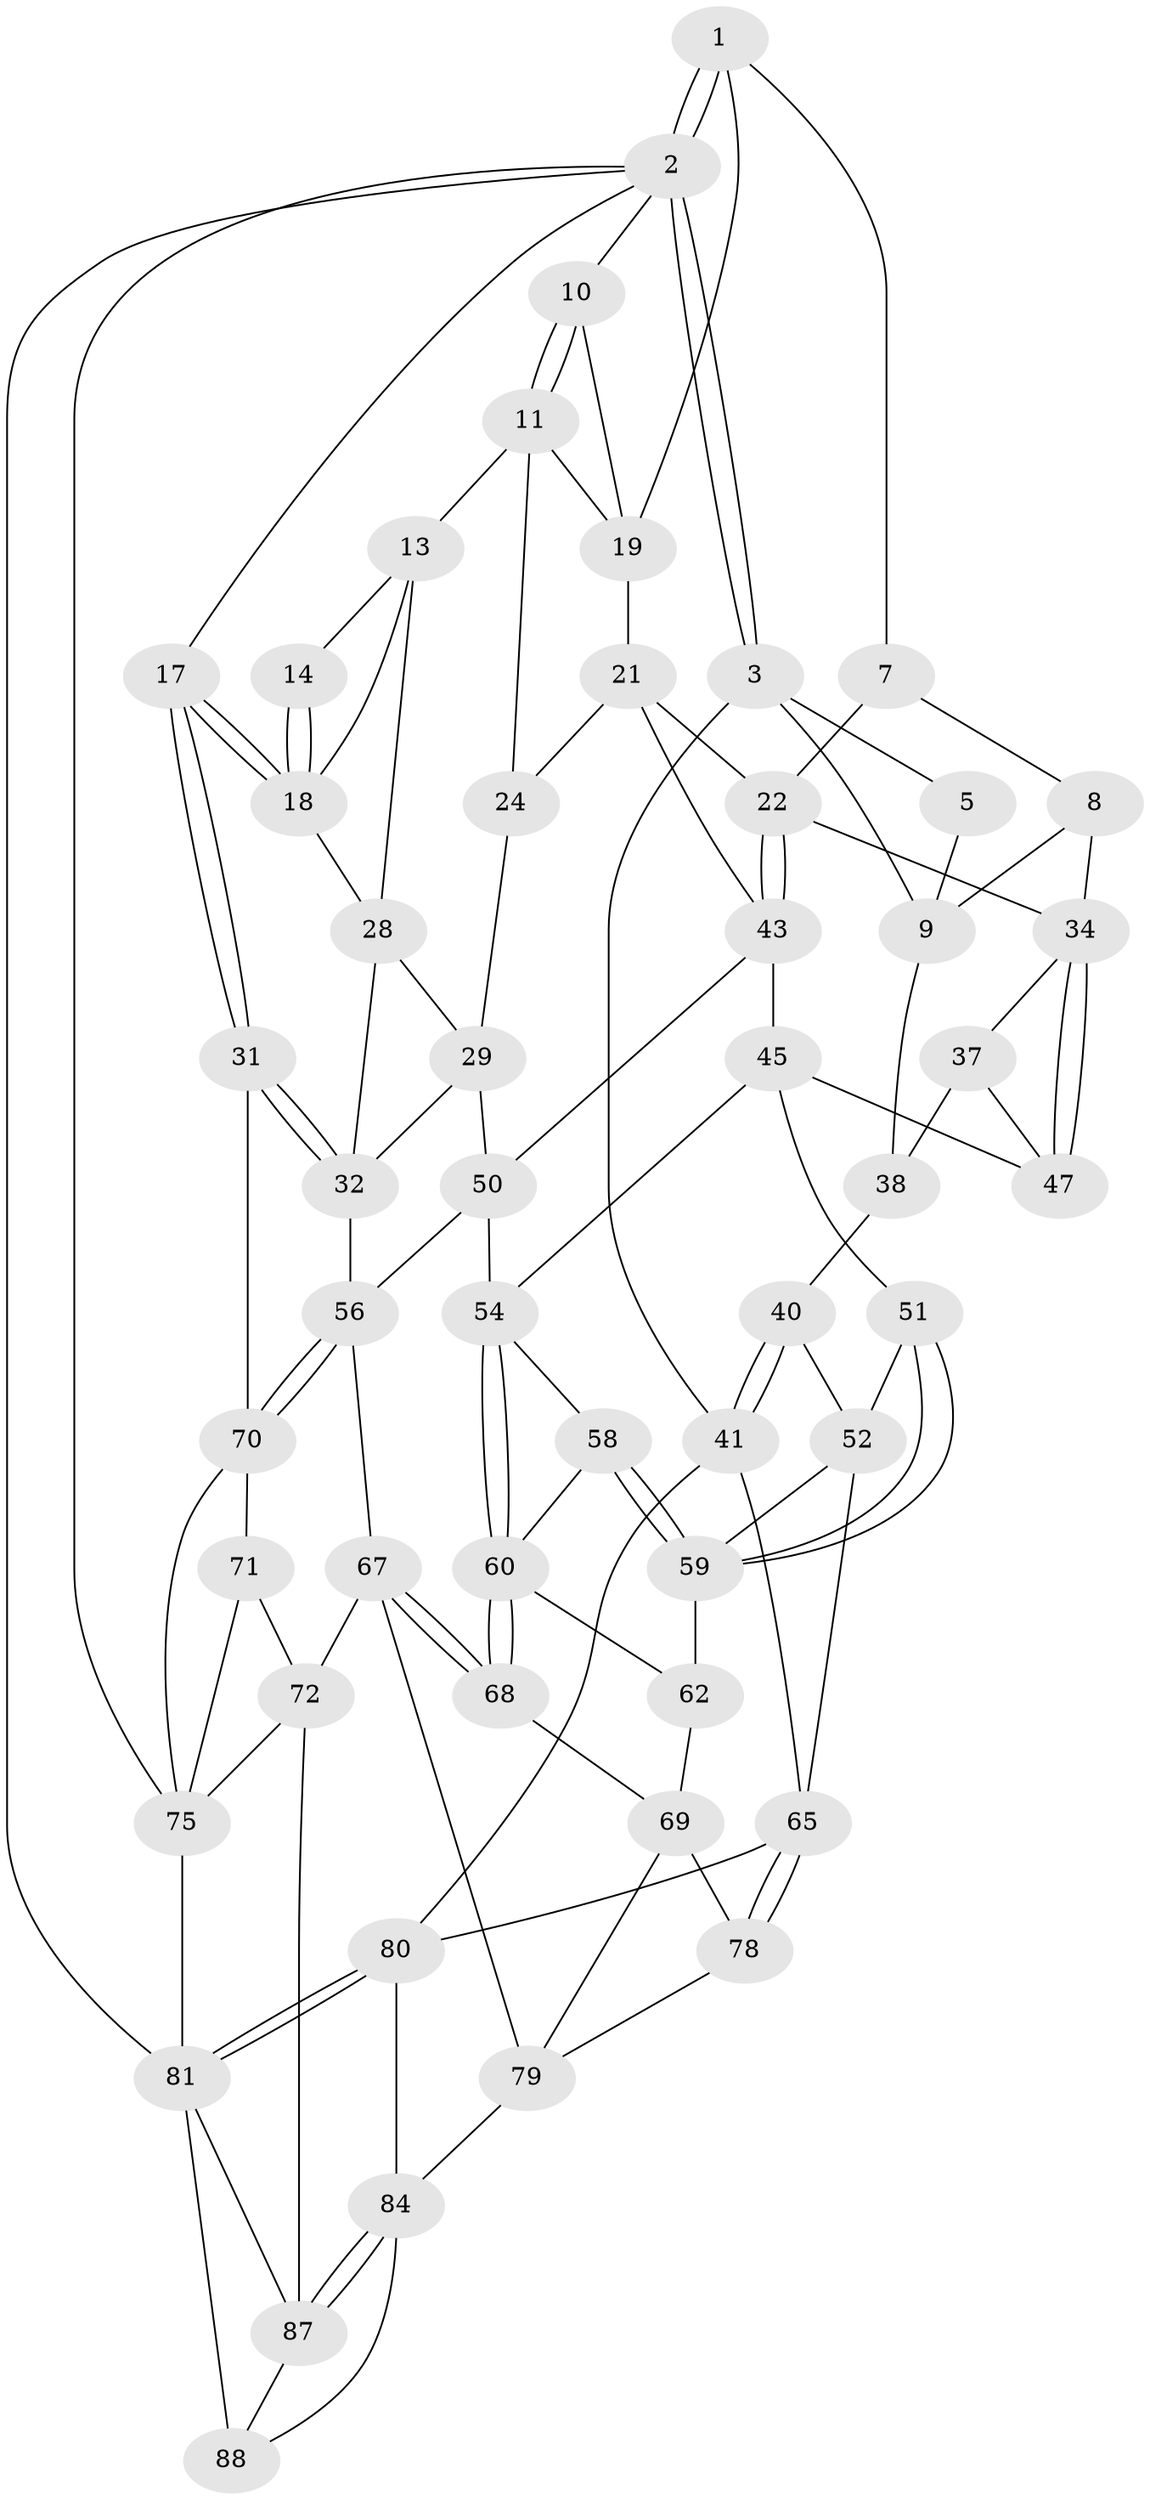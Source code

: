 // Generated by graph-tools (version 1.1) at 2025/24/03/03/25 07:24:38]
// undirected, 53 vertices, 116 edges
graph export_dot {
graph [start="1"]
  node [color=gray90,style=filled];
  1 [pos="+0.1969943688621121+0",super="+6"];
  2 [pos="+0+0",super="+16"];
  3 [pos="+0+0.17336011944938592",super="+4"];
  5 [pos="+0.1663636021197564+0"];
  7 [pos="+0.36352110422417594+0.1084346011230034"];
  8 [pos="+0.24720820285846742+0.1830676671732531"];
  9 [pos="+0.21578563136401738+0.1861695623721069",super="+36"];
  10 [pos="+1+0",super="+15"];
  11 [pos="+0.8015348919392512+0.11204771424239648",super="+12"];
  13 [pos="+0.8597014694014912+0.15216443716823258",super="+27"];
  14 [pos="+0.9574730068920598+0.09418916678013398"];
  17 [pos="+1+0.21691632096955163"];
  18 [pos="+1+0.20985497184823484",super="+26"];
  19 [pos="+0.6251690692402349+0",super="+20"];
  21 [pos="+0.6241848192138241+0.07500106803395244",super="+25"];
  22 [pos="+0.5323412924996176+0.2615796963991887",super="+23"];
  24 [pos="+0.747879015039253+0.31363370183190437"];
  28 [pos="+0.8454186281761267+0.3430767575855963",super="+30"];
  29 [pos="+0.8396166755210238+0.3416365660696886",super="+49"];
  31 [pos="+1+0.513579908999632"];
  32 [pos="+1+0.49785301714191255",super="+33"];
  34 [pos="+0.3998892475197838+0.3305004430595916",super="+35"];
  37 [pos="+0.3408991479378558+0.34474065303688894",super="+48"];
  38 [pos="+0.17281285567346893+0.33163775971729836",super="+39"];
  40 [pos="+0.1366751069689677+0.5074350895769469"];
  41 [pos="+0.06255187670691248+0.5419232668400181",super="+42"];
  43 [pos="+0.6422156473859842+0.38625668508271144",super="+44"];
  45 [pos="+0.5574635574823152+0.47886192783107295",super="+46"];
  47 [pos="+0.4159173664387266+0.4446753766769794"];
  50 [pos="+0.6756401473435404+0.46522499213594454",super="+53"];
  51 [pos="+0.39063810105099234+0.5294200677685927"];
  52 [pos="+0.16574677189637516+0.5242742504232297",super="+64"];
  54 [pos="+0.5814632961442584+0.6336311469440548",super="+55"];
  56 [pos="+0.8281374524529378+0.615421519976585",super="+57"];
  58 [pos="+0.48281580378450195+0.5869943229968978"];
  59 [pos="+0.3976392653214278+0.6201086413254066",super="+63"];
  60 [pos="+0.5813955584951229+0.6449671656358027",super="+61"];
  62 [pos="+0.43771912617743575+0.6883846866512723"];
  65 [pos="+0.3417420501402035+0.7694210448358403",super="+66"];
  67 [pos="+0.6927683173027104+0.710726468707666",super="+73"];
  68 [pos="+0.6057491980213927+0.6960300157464677"];
  69 [pos="+0.5660881205314892+0.7302826117600262",super="+77"];
  70 [pos="+0.8924314628555807+0.7815959116752632",super="+74"];
  71 [pos="+0.8922674395182614+0.7848328239164344"];
  72 [pos="+0.7634619739772645+0.8753374770093859",super="+86"];
  75 [pos="+1+1",super="+76"];
  78 [pos="+0.4377649559753454+0.9345070140070367"];
  79 [pos="+0.7023716026228504+0.8465828133023539",super="+83"];
  80 [pos="+0+0.8288827388046055",super="+82"];
  81 [pos="+0+0.9117919837238365",super="+91"];
  84 [pos="+0.4461600396488851+1",super="+85"];
  87 [pos="+0.4592671315024624+1",super="+90"];
  88 [pos="+0.12173020258785615+0.9329289977921853",super="+89"];
  1 -- 2;
  1 -- 2;
  1 -- 19;
  1 -- 7;
  2 -- 3;
  2 -- 3;
  2 -- 81;
  2 -- 17;
  2 -- 75;
  2 -- 10;
  3 -- 5;
  3 -- 9;
  3 -- 41;
  5 -- 9;
  7 -- 8;
  7 -- 22;
  8 -- 9;
  8 -- 34;
  9 -- 38;
  10 -- 11;
  10 -- 11;
  10 -- 19;
  11 -- 19;
  11 -- 24;
  11 -- 13;
  13 -- 14;
  13 -- 18;
  13 -- 28;
  14 -- 18;
  14 -- 18;
  17 -- 18;
  17 -- 18;
  17 -- 31;
  17 -- 31;
  18 -- 28;
  19 -- 21;
  21 -- 22;
  21 -- 24;
  21 -- 43;
  22 -- 43;
  22 -- 43;
  22 -- 34;
  24 -- 29;
  28 -- 29;
  28 -- 32;
  29 -- 32;
  29 -- 50;
  31 -- 32;
  31 -- 32;
  31 -- 70;
  32 -- 56;
  34 -- 47;
  34 -- 47;
  34 -- 37;
  37 -- 38 [weight=2];
  37 -- 47;
  38 -- 40;
  40 -- 41;
  40 -- 41;
  40 -- 52;
  41 -- 65;
  41 -- 80;
  43 -- 50;
  43 -- 45;
  45 -- 51;
  45 -- 47;
  45 -- 54;
  50 -- 54;
  50 -- 56;
  51 -- 52;
  51 -- 59;
  51 -- 59;
  52 -- 65;
  52 -- 59;
  54 -- 60;
  54 -- 60;
  54 -- 58;
  56 -- 70;
  56 -- 70;
  56 -- 67;
  58 -- 59;
  58 -- 59;
  58 -- 60;
  59 -- 62;
  60 -- 68;
  60 -- 68;
  60 -- 62;
  62 -- 69;
  65 -- 78;
  65 -- 78;
  65 -- 80;
  67 -- 68;
  67 -- 68;
  67 -- 72;
  67 -- 79;
  68 -- 69;
  69 -- 78;
  69 -- 79;
  70 -- 71;
  70 -- 75;
  71 -- 72;
  71 -- 75;
  72 -- 75;
  72 -- 87;
  75 -- 81;
  78 -- 79;
  79 -- 84;
  80 -- 81;
  80 -- 81;
  80 -- 84;
  81 -- 87;
  81 -- 88 [weight=2];
  84 -- 87;
  84 -- 87;
  84 -- 88;
  87 -- 88;
}
